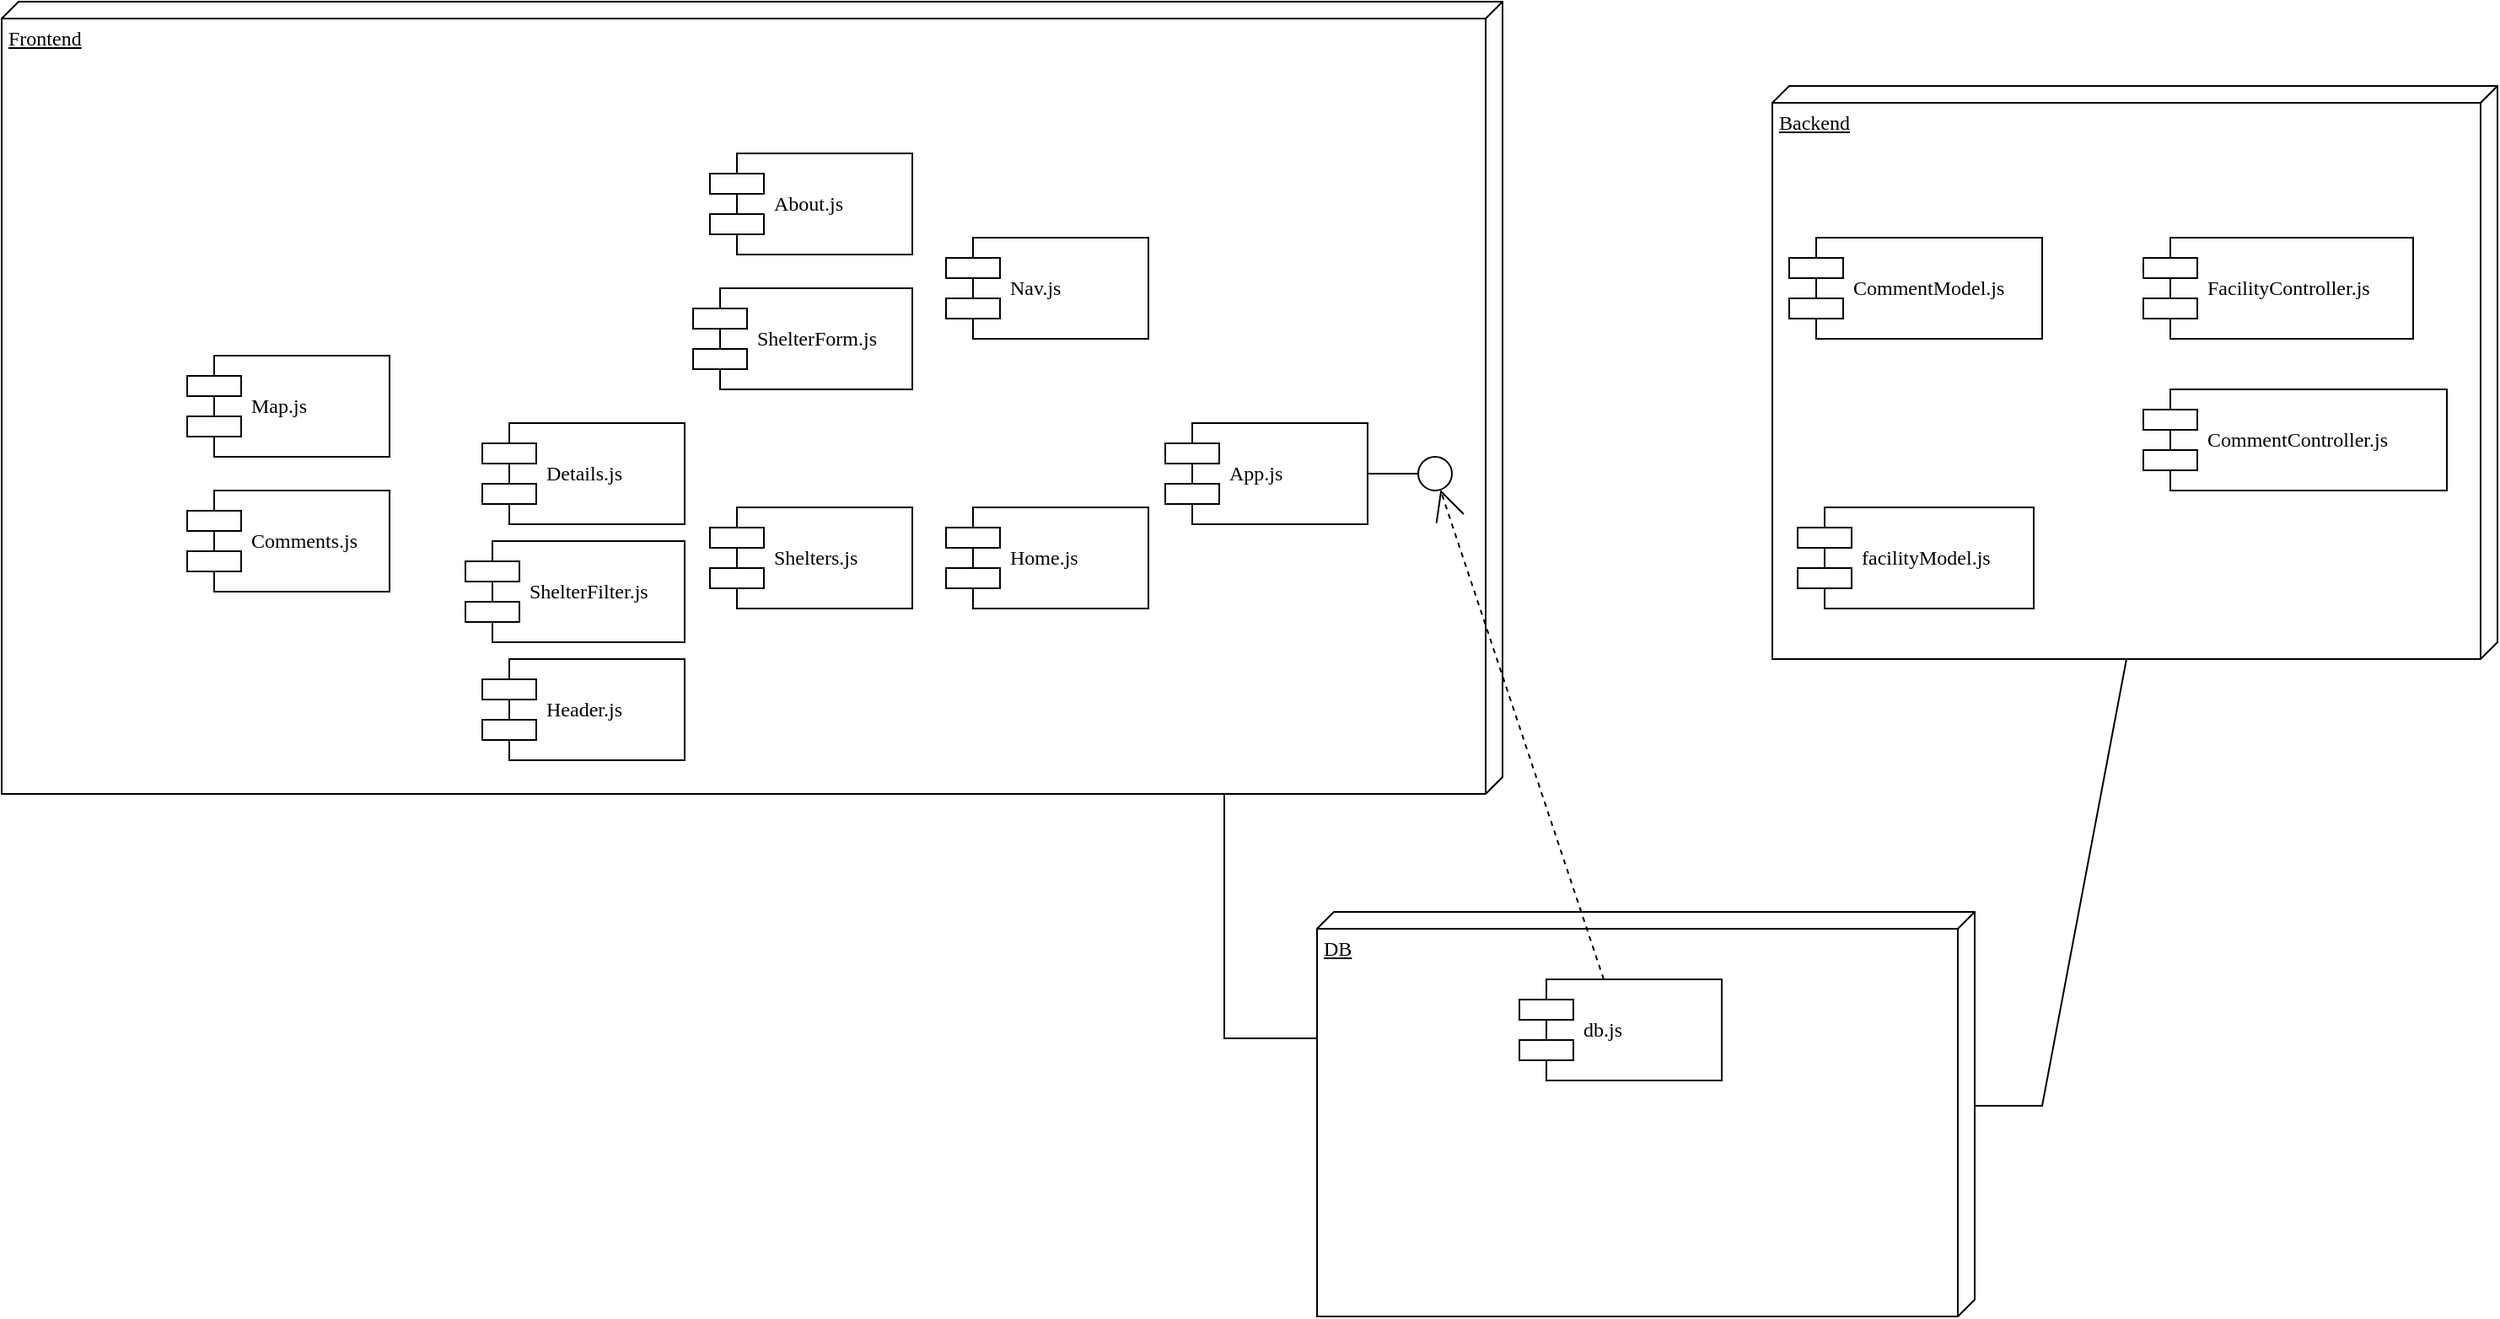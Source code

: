 <mxfile version="21.1.5" type="github">
  <diagram name="Page-1" id="5f0bae14-7c28-e335-631c-24af17079c00">
    <mxGraphModel dx="2054" dy="1430" grid="1" gridSize="10" guides="1" tooltips="1" connect="1" arrows="1" fold="1" page="1" pageScale="1" pageWidth="1100" pageHeight="850" background="none" math="0" shadow="0">
      <root>
        <mxCell id="0" />
        <mxCell id="1" parent="0" />
        <mxCell id="39150e848f15840c-1" value="Frontend" style="verticalAlign=top;align=left;spacingTop=8;spacingLeft=2;spacingRight=12;shape=cube;size=10;direction=south;fontStyle=4;html=1;rounded=0;shadow=0;comic=0;labelBackgroundColor=none;strokeWidth=1;fontFamily=Verdana;fontSize=12" parent="1" vertex="1">
          <mxGeometry x="-440" y="-130" width="890" height="470" as="geometry" />
        </mxCell>
        <mxCell id="39150e848f15840c-2" value="Backend" style="verticalAlign=top;align=left;spacingTop=8;spacingLeft=2;spacingRight=12;shape=cube;size=10;direction=south;fontStyle=4;html=1;rounded=0;shadow=0;comic=0;labelBackgroundColor=none;strokeWidth=1;fontFamily=Verdana;fontSize=12" parent="1" vertex="1">
          <mxGeometry x="610" y="-80" width="430" height="340" as="geometry" />
        </mxCell>
        <mxCell id="39150e848f15840c-3" value="DB" style="verticalAlign=top;align=left;spacingTop=8;spacingLeft=2;spacingRight=12;shape=cube;size=10;direction=south;fontStyle=4;html=1;rounded=0;shadow=0;comic=0;labelBackgroundColor=none;strokeWidth=1;fontFamily=Verdana;fontSize=12" parent="1" vertex="1">
          <mxGeometry x="340" y="410" width="390" height="240" as="geometry" />
        </mxCell>
        <mxCell id="39150e848f15840c-5" value="App.js" style="shape=component;align=left;spacingLeft=36;rounded=0;shadow=0;comic=0;labelBackgroundColor=none;strokeWidth=1;fontFamily=Verdana;fontSize=12;html=1;" parent="1" vertex="1">
          <mxGeometry x="250" y="120" width="120" height="60" as="geometry" />
        </mxCell>
        <mxCell id="39150e848f15840c-6" value="" style="ellipse;whiteSpace=wrap;html=1;rounded=0;shadow=0;comic=0;labelBackgroundColor=none;strokeWidth=1;fontFamily=Verdana;fontSize=12;align=center;" parent="1" vertex="1">
          <mxGeometry x="400" y="140" width="20" height="20" as="geometry" />
        </mxCell>
        <mxCell id="39150e848f15840c-10" value="db.js" style="shape=component;align=left;spacingLeft=36;rounded=0;shadow=0;comic=0;labelBackgroundColor=none;strokeWidth=1;fontFamily=Verdana;fontSize=12;html=1;" parent="1" vertex="1">
          <mxGeometry x="460" y="450" width="120" height="60" as="geometry" />
        </mxCell>
        <mxCell id="39150e848f15840c-11" style="edgeStyle=none;rounded=0;html=1;dashed=1;labelBackgroundColor=none;startArrow=none;startFill=0;startSize=8;endArrow=open;endFill=0;endSize=16;fontFamily=Verdana;fontSize=12;" parent="1" source="39150e848f15840c-10" target="39150e848f15840c-6" edge="1">
          <mxGeometry relative="1" as="geometry" />
        </mxCell>
        <mxCell id="39150e848f15840c-14" style="edgeStyle=elbowEdgeStyle;rounded=0;html=1;labelBackgroundColor=none;startArrow=none;startFill=0;startSize=8;endArrow=none;endFill=0;endSize=16;fontFamily=Verdana;fontSize=12;" parent="1" source="39150e848f15840c-6" target="39150e848f15840c-5" edge="1">
          <mxGeometry relative="1" as="geometry" />
        </mxCell>
        <mxCell id="39150e848f15840c-18" style="edgeStyle=orthogonalEdgeStyle;rounded=0;html=1;labelBackgroundColor=none;startArrow=none;startFill=0;startSize=8;endArrow=none;endFill=0;endSize=16;fontFamily=Verdana;fontSize=12;" parent="1" source="39150e848f15840c-3" target="39150e848f15840c-1" edge="1">
          <mxGeometry relative="1" as="geometry">
            <Array as="points">
              <mxPoint x="285" y="485" />
            </Array>
          </mxGeometry>
        </mxCell>
        <mxCell id="UZw-BEWrjJsHk9lzwK63-1" value="Shelters.js" style="shape=component;align=left;spacingLeft=36;rounded=0;shadow=0;comic=0;labelBackgroundColor=none;strokeWidth=1;fontFamily=Verdana;fontSize=12;html=1;" vertex="1" parent="1">
          <mxGeometry x="-20" y="170" width="120" height="60" as="geometry" />
        </mxCell>
        <mxCell id="UZw-BEWrjJsHk9lzwK63-2" value="Home.js" style="shape=component;align=left;spacingLeft=36;rounded=0;shadow=0;comic=0;labelBackgroundColor=none;strokeWidth=1;fontFamily=Verdana;fontSize=12;html=1;" vertex="1" parent="1">
          <mxGeometry x="120" y="170" width="120" height="60" as="geometry" />
        </mxCell>
        <mxCell id="UZw-BEWrjJsHk9lzwK63-3" value="Nav.js" style="shape=component;align=left;spacingLeft=36;rounded=0;shadow=0;comic=0;labelBackgroundColor=none;strokeWidth=1;fontFamily=Verdana;fontSize=12;html=1;" vertex="1" parent="1">
          <mxGeometry x="120" y="10" width="120" height="60" as="geometry" />
        </mxCell>
        <mxCell id="UZw-BEWrjJsHk9lzwK63-5" value="Header.js" style="shape=component;align=left;spacingLeft=36;rounded=0;shadow=0;comic=0;labelBackgroundColor=none;strokeWidth=1;fontFamily=Verdana;fontSize=12;html=1;" vertex="1" parent="1">
          <mxGeometry x="-155" y="260" width="120" height="60" as="geometry" />
        </mxCell>
        <mxCell id="UZw-BEWrjJsHk9lzwK63-6" value="ShelterFilter.js" style="shape=component;align=left;spacingLeft=36;rounded=0;shadow=0;comic=0;labelBackgroundColor=none;strokeWidth=1;fontFamily=Verdana;fontSize=12;html=1;" vertex="1" parent="1">
          <mxGeometry x="-165" y="190" width="130" height="60" as="geometry" />
        </mxCell>
        <mxCell id="UZw-BEWrjJsHk9lzwK63-7" value="ShelterForm.js" style="shape=component;align=left;spacingLeft=36;rounded=0;shadow=0;comic=0;labelBackgroundColor=none;strokeWidth=1;fontFamily=Verdana;fontSize=12;html=1;" vertex="1" parent="1">
          <mxGeometry x="-30" y="40" width="130" height="60" as="geometry" />
        </mxCell>
        <mxCell id="UZw-BEWrjJsHk9lzwK63-8" value="Details.js" style="shape=component;align=left;spacingLeft=36;rounded=0;shadow=0;comic=0;labelBackgroundColor=none;strokeWidth=1;fontFamily=Verdana;fontSize=12;html=1;" vertex="1" parent="1">
          <mxGeometry x="-155" y="120" width="120" height="60" as="geometry" />
        </mxCell>
        <mxCell id="UZw-BEWrjJsHk9lzwK63-9" value="About.js" style="shape=component;align=left;spacingLeft=36;rounded=0;shadow=0;comic=0;labelBackgroundColor=none;strokeWidth=1;fontFamily=Verdana;fontSize=12;html=1;" vertex="1" parent="1">
          <mxGeometry x="-20" y="-40" width="120" height="60" as="geometry" />
        </mxCell>
        <mxCell id="UZw-BEWrjJsHk9lzwK63-10" value="Map.js" style="shape=component;align=left;spacingLeft=36;rounded=0;shadow=0;comic=0;labelBackgroundColor=none;strokeWidth=1;fontFamily=Verdana;fontSize=12;html=1;" vertex="1" parent="1">
          <mxGeometry x="-330" y="80" width="120" height="60" as="geometry" />
        </mxCell>
        <mxCell id="UZw-BEWrjJsHk9lzwK63-11" value="Comments.js" style="shape=component;align=left;spacingLeft=36;rounded=0;shadow=0;comic=0;labelBackgroundColor=none;strokeWidth=1;fontFamily=Verdana;fontSize=12;html=1;" vertex="1" parent="1">
          <mxGeometry x="-330" y="160" width="120" height="60" as="geometry" />
        </mxCell>
        <mxCell id="UZw-BEWrjJsHk9lzwK63-14" value="CommentModel.js" style="shape=component;align=left;spacingLeft=36;rounded=0;shadow=0;comic=0;labelBackgroundColor=none;strokeWidth=1;fontFamily=Verdana;fontSize=12;html=1;" vertex="1" parent="1">
          <mxGeometry x="620" y="10" width="150" height="60" as="geometry" />
        </mxCell>
        <mxCell id="UZw-BEWrjJsHk9lzwK63-15" value="facilityModel.js" style="shape=component;align=left;spacingLeft=36;rounded=0;shadow=0;comic=0;labelBackgroundColor=none;strokeWidth=1;fontFamily=Verdana;fontSize=12;html=1;" vertex="1" parent="1">
          <mxGeometry x="625" y="170" width="140" height="60" as="geometry" />
        </mxCell>
        <mxCell id="UZw-BEWrjJsHk9lzwK63-16" value="" style="endArrow=none;html=1;rounded=0;exitX=0;exitY=0;exitDx=115;exitDy=0;exitPerimeter=0;entryX=0;entryY=0;entryDx=340;entryDy=220;entryPerimeter=0;" edge="1" parent="1" source="39150e848f15840c-3" target="39150e848f15840c-2">
          <mxGeometry width="50" height="50" relative="1" as="geometry">
            <mxPoint x="620" y="420" as="sourcePoint" />
            <mxPoint x="670" y="370" as="targetPoint" />
            <Array as="points">
              <mxPoint x="770" y="525" />
            </Array>
          </mxGeometry>
        </mxCell>
        <mxCell id="UZw-BEWrjJsHk9lzwK63-17" value="FacilityController.js" style="shape=component;align=left;spacingLeft=36;rounded=0;shadow=0;comic=0;labelBackgroundColor=none;strokeWidth=1;fontFamily=Verdana;fontSize=12;html=1;" vertex="1" parent="1">
          <mxGeometry x="830" y="10" width="160" height="60" as="geometry" />
        </mxCell>
        <mxCell id="UZw-BEWrjJsHk9lzwK63-18" value="CommentController.js" style="shape=component;align=left;spacingLeft=36;rounded=0;shadow=0;comic=0;labelBackgroundColor=none;strokeWidth=1;fontFamily=Verdana;fontSize=12;html=1;" vertex="1" parent="1">
          <mxGeometry x="830" y="100" width="180" height="60" as="geometry" />
        </mxCell>
      </root>
    </mxGraphModel>
  </diagram>
</mxfile>
